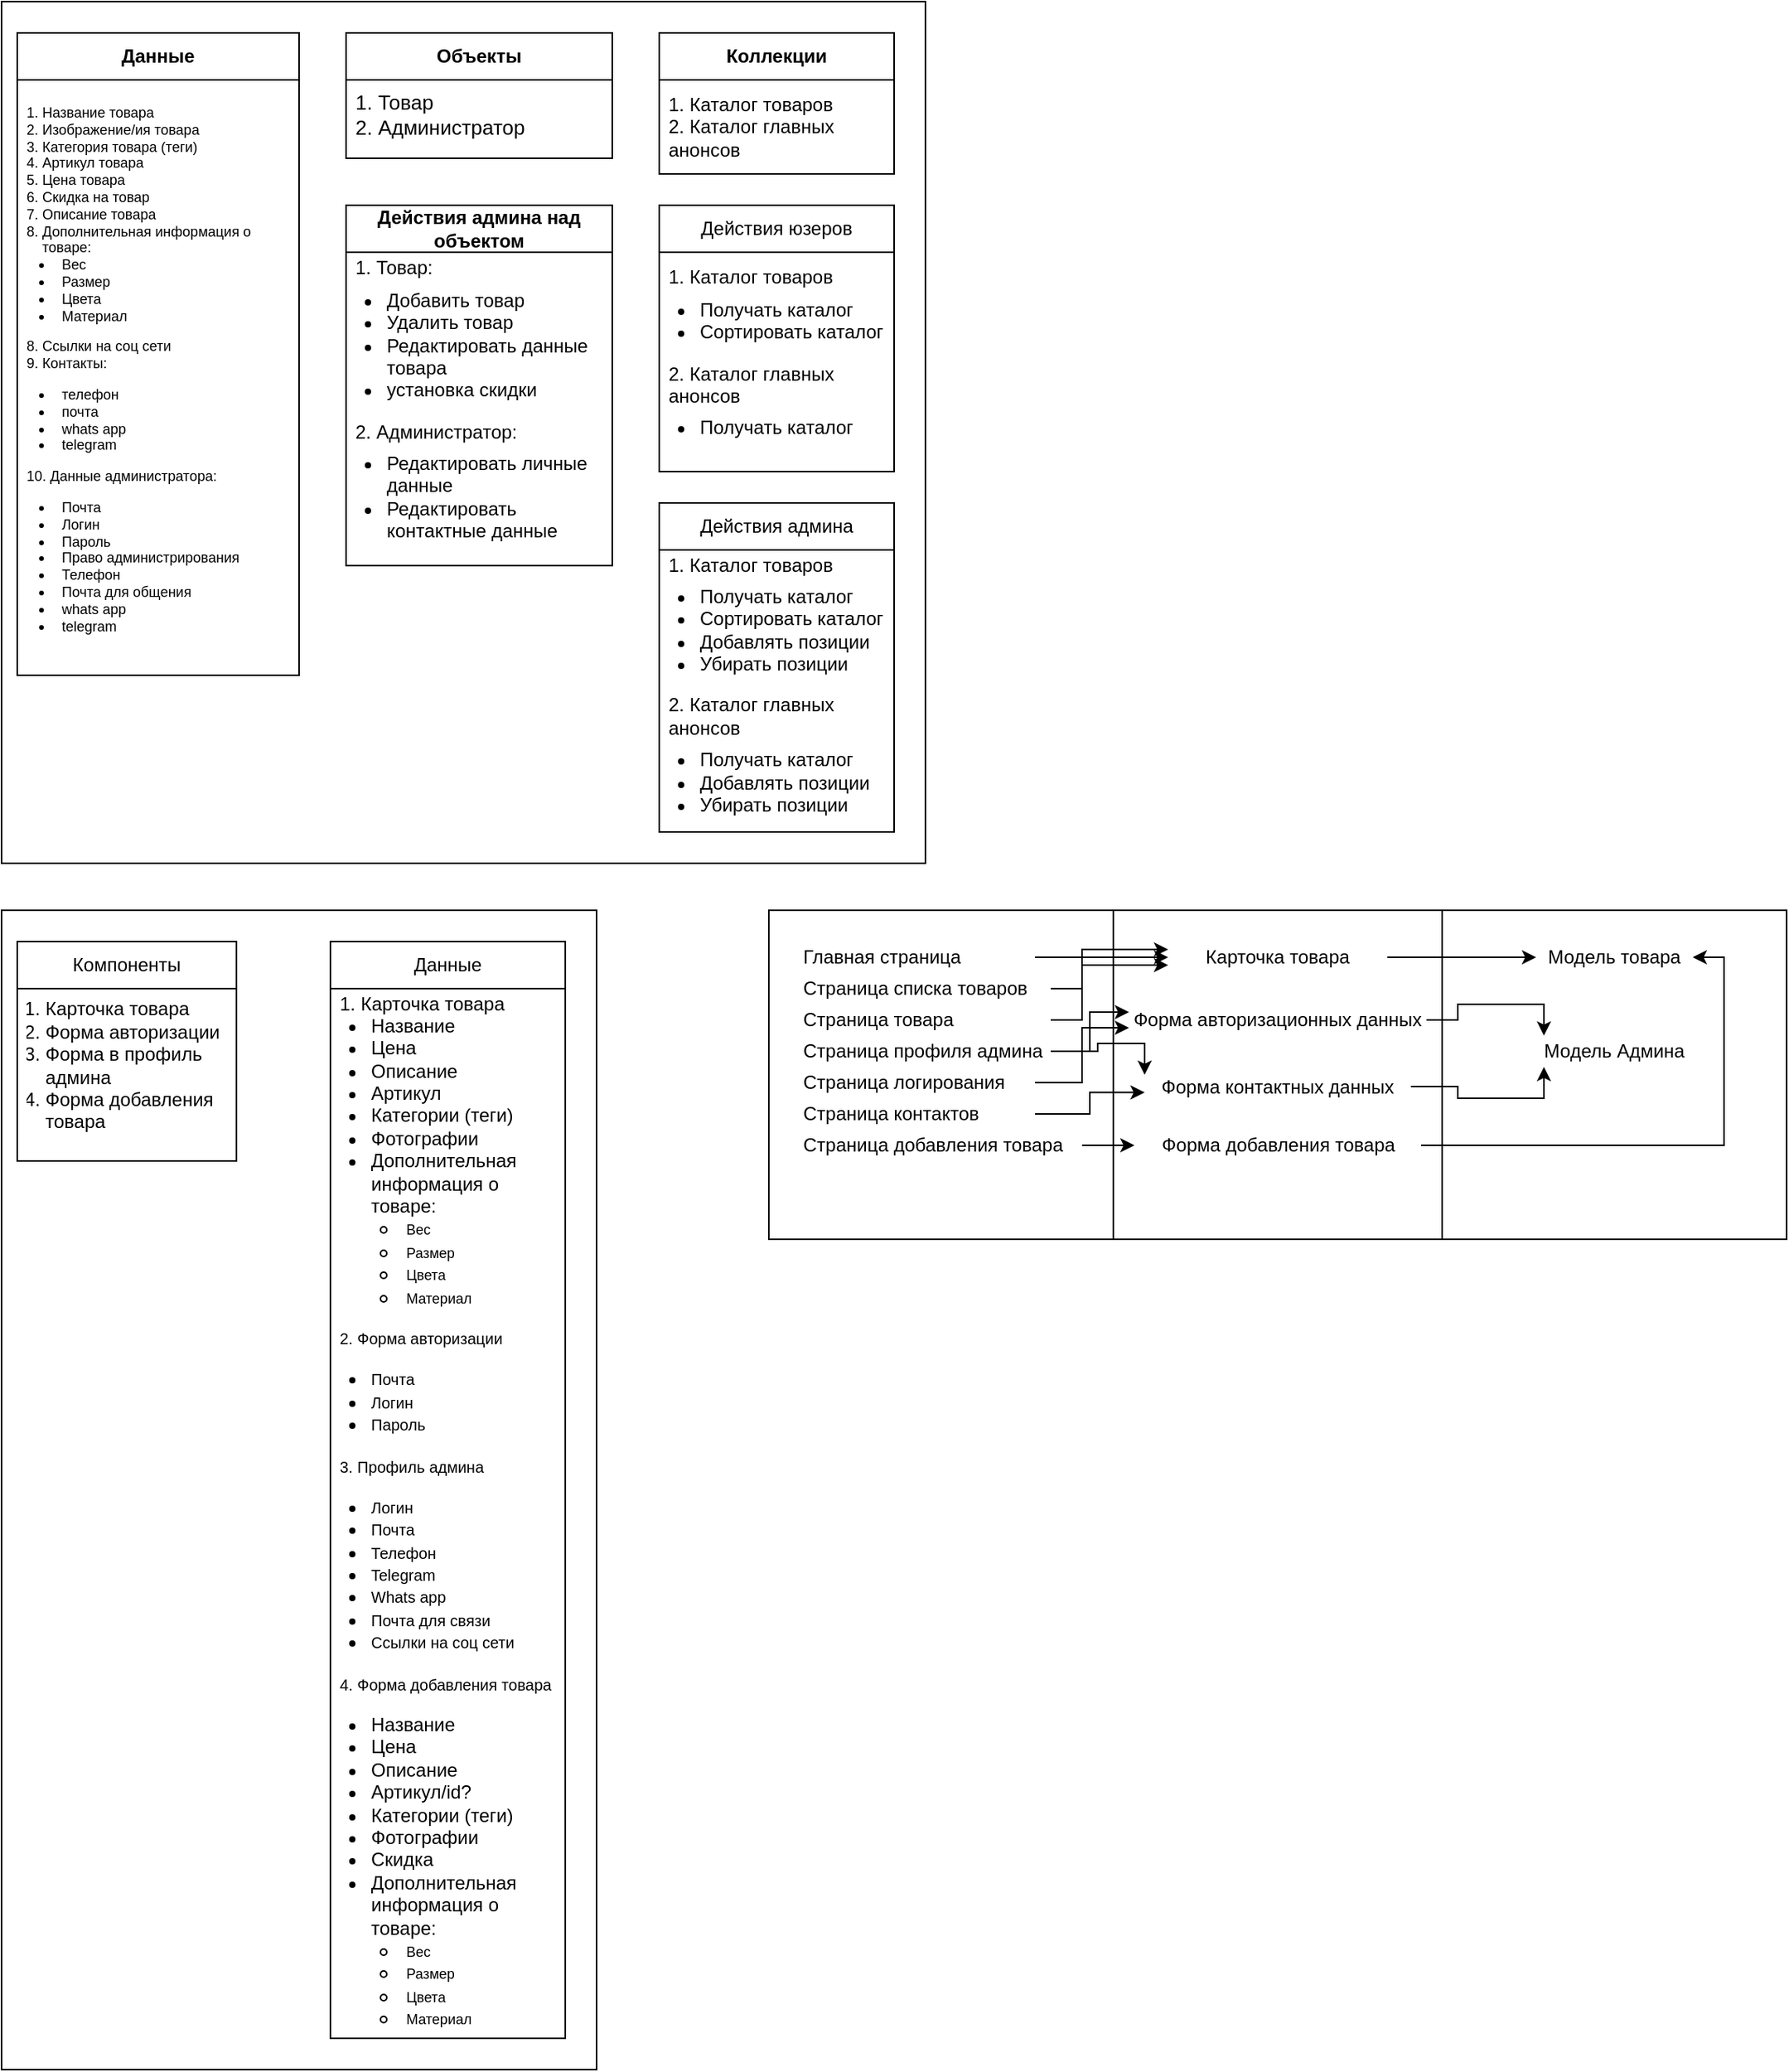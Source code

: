 <mxfile version="24.8.4">
  <diagram name="Страница — 1" id="TJOQguTnTOr0kiB2hh4c">
    <mxGraphModel dx="1155" dy="639" grid="1" gridSize="10" guides="1" tooltips="1" connect="1" arrows="1" fold="1" page="1" pageScale="1" pageWidth="827" pageHeight="1169" math="0" shadow="0">
      <root>
        <mxCell id="0" />
        <mxCell id="1" parent="0" />
        <mxCell id="9_OCXf4Tu1wS0NtNP51w-35" value="" style="rounded=0;whiteSpace=wrap;html=1;" vertex="1" parent="1">
          <mxGeometry x="10" y="70" width="590" height="550" as="geometry" />
        </mxCell>
        <mxCell id="9_OCXf4Tu1wS0NtNP51w-33" value="" style="rounded=0;whiteSpace=wrap;html=1;" vertex="1" parent="1">
          <mxGeometry x="10" y="650" width="380" height="740" as="geometry" />
        </mxCell>
        <mxCell id="9_OCXf4Tu1wS0NtNP51w-1" value="&lt;b&gt;Данные&lt;/b&gt;" style="swimlane;fontStyle=0;childLayout=stackLayout;horizontal=1;startSize=30;horizontalStack=0;resizeParent=1;resizeParentMax=0;resizeLast=0;collapsible=1;marginBottom=0;whiteSpace=wrap;html=1;" vertex="1" parent="1">
          <mxGeometry x="20" y="90" width="180" height="410" as="geometry">
            <mxRectangle x="20" y="90" width="90" height="30" as="alternateBounds" />
          </mxGeometry>
        </mxCell>
        <mxCell id="9_OCXf4Tu1wS0NtNP51w-2" value="&lt;p style=&quot;font-size: 8px;&quot;&gt;&lt;/p&gt;&lt;ol style=&quot;padding-left: 10px; padding-bottom: 0px; margin-bottom: 0px; font-size: 9px;&quot;&gt;&lt;li&gt;&lt;font style=&quot;font-size: 9px;&quot;&gt;Название товара&lt;/font&gt;&lt;/li&gt;&lt;li&gt;&lt;font style=&quot;font-size: 9px;&quot;&gt;Изображение/ия товара&lt;/font&gt;&lt;/li&gt;&lt;li&gt;&lt;font style=&quot;font-size: 9px;&quot;&gt;Категория товара (теги)&lt;/font&gt;&lt;/li&gt;&lt;li&gt;&lt;font style=&quot;font-size: 9px;&quot;&gt;Артикул товара&lt;/font&gt;&lt;/li&gt;&lt;li&gt;&lt;font style=&quot;font-size: 9px;&quot;&gt;Цена товара&lt;/font&gt;&lt;/li&gt;&lt;li&gt;&lt;font style=&quot;font-size: 9px;&quot;&gt;Скидка на товар&lt;/font&gt;&lt;/li&gt;&lt;li&gt;&lt;font style=&quot;font-size: 9px;&quot;&gt;Описание товара&lt;/font&gt;&lt;/li&gt;&lt;li&gt;&lt;font style=&quot;font-size: 9px;&quot;&gt;Дополнительная информация о товаре:&lt;/font&gt;&lt;/li&gt;&lt;/ol&gt;&lt;ul style=&quot;padding-left: 20px; margin-top: 0px; margin-left: 0px; font-size: 9px;&quot;&gt;&lt;li&gt;&lt;font style=&quot;font-size: 9px;&quot;&gt;&amp;nbsp;Вес&lt;/font&gt;&lt;/li&gt;&lt;li&gt;&lt;font style=&quot;font-size: 9px;&quot;&gt;&amp;nbsp;Размер&lt;/font&gt;&lt;/li&gt;&lt;li&gt;&lt;font style=&quot;font-size: 9px;&quot;&gt;&amp;nbsp;Цвета&lt;/font&gt;&lt;/li&gt;&lt;li&gt;&lt;font style=&quot;font-size: 9px;&quot;&gt;&amp;nbsp;Материал&lt;/font&gt;&lt;/li&gt;&lt;/ul&gt;&lt;font style=&quot;font-size: 9px;&quot;&gt;&lt;span style=&quot;background-color: initial;&quot;&gt;8. Ссылки на соц сети&lt;/span&gt;&lt;br&gt;&lt;span style=&quot;background-color: initial;&quot;&gt;9. Контакты:&lt;/span&gt;&lt;br&gt;&lt;/font&gt;&lt;p style=&quot;font-size: 9px;&quot;&gt;&lt;/p&gt;&lt;p style=&quot;line-height: 120%; font-size: 9px;&quot;&gt;&lt;/p&gt;&lt;ul style=&quot;padding-left: 20px; margin-top: 0px; margin-bottom: 0px; line-height: 120%; font-size: 9px;&quot;&gt;&lt;li&gt;&lt;font style=&quot;font-size: 9px;&quot;&gt;&amp;nbsp;телефон&lt;/font&gt;&lt;/li&gt;&lt;li&gt;&lt;font style=&quot;font-size: 9px;&quot;&gt;&amp;nbsp;почта&lt;/font&gt;&lt;/li&gt;&lt;li&gt;&lt;font style=&quot;font-size: 9px;&quot;&gt;&amp;nbsp;whats app&lt;/font&gt;&lt;/li&gt;&lt;li&gt;&lt;font style=&quot;font-size: 9px;&quot;&gt;&amp;nbsp;telegram&lt;/font&gt;&lt;/li&gt;&lt;/ul&gt;&lt;p style=&quot;font-size: 9px;&quot;&gt;&lt;/p&gt;&lt;p style=&quot;font-size: 9px;&quot;&gt;&lt;font style=&quot;font-size: 9px;&quot;&gt;10. Данные администратора:&lt;/font&gt;&lt;/p&gt;&lt;p style=&quot;font-size: 9px;&quot;&gt;&lt;/p&gt;&lt;ul style=&quot;padding-left: 20px; font-size: 9px;&quot;&gt;&lt;li&gt;&lt;font style=&quot;font-size: 9px;&quot;&gt;&amp;nbsp;Почта&lt;/font&gt;&lt;/li&gt;&lt;li&gt;&lt;font style=&quot;font-size: 9px;&quot;&gt;&amp;nbsp;Логин&lt;/font&gt;&lt;/li&gt;&lt;li&gt;&lt;font style=&quot;font-size: 9px;&quot;&gt;&amp;nbsp;Пароль&lt;/font&gt;&lt;/li&gt;&lt;li&gt;&amp;nbsp;Право администрирования&amp;nbsp;&lt;/li&gt;&lt;li&gt;&lt;font style=&quot;font-size: 9px;&quot;&gt;&amp;nbsp;Телефон&lt;/font&gt;&lt;/li&gt;&lt;li&gt;&lt;font style=&quot;font-size: 9px;&quot;&gt;&amp;nbsp;Почта для общения&lt;/font&gt;&lt;/li&gt;&lt;li&gt;&lt;font style=&quot;font-size: 9px;&quot;&gt;&amp;nbsp;whats app&lt;/font&gt;&lt;/li&gt;&lt;li&gt;&lt;font style=&quot;font-size: 9px;&quot;&gt;&amp;nbsp;telegram&lt;/font&gt;&lt;/li&gt;&lt;/ul&gt;&lt;p&gt;&lt;/p&gt;" style="text;strokeColor=none;fillColor=none;align=left;verticalAlign=top;spacingLeft=4;spacingRight=4;overflow=hidden;points=[[0,0.5],[1,0.5]];portConstraint=eastwest;rotatable=0;whiteSpace=wrap;html=1;fontSize=8;" vertex="1" parent="9_OCXf4Tu1wS0NtNP51w-1">
          <mxGeometry y="30" width="180" height="380" as="geometry" />
        </mxCell>
        <mxCell id="9_OCXf4Tu1wS0NtNP51w-5" value="&lt;b&gt;Объекты&lt;/b&gt;" style="swimlane;fontStyle=0;childLayout=stackLayout;horizontal=1;startSize=30;horizontalStack=0;resizeParent=1;resizeParentMax=0;resizeLast=0;collapsible=1;marginBottom=0;whiteSpace=wrap;html=1;align=center;" vertex="1" parent="1">
          <mxGeometry x="230" y="90" width="170" height="80" as="geometry" />
        </mxCell>
        <mxCell id="9_OCXf4Tu1wS0NtNP51w-6" value="&lt;span style=&quot;background-color: initial; font-size: 13px;&quot;&gt;1. Товар&lt;/span&gt;&lt;br style=&quot;font-size: 13px;&quot;&gt;&lt;span style=&quot;background-color: initial; font-size: 13px;&quot;&gt;2. Администратор&lt;/span&gt;" style="text;strokeColor=none;fillColor=none;align=left;verticalAlign=top;spacingLeft=4;spacingRight=4;overflow=hidden;points=[[0,0.5],[1,0.5]];portConstraint=eastwest;rotatable=0;whiteSpace=wrap;html=1;fontSize=13;" vertex="1" parent="9_OCXf4Tu1wS0NtNP51w-5">
          <mxGeometry y="30" width="170" height="50" as="geometry" />
        </mxCell>
        <mxCell id="9_OCXf4Tu1wS0NtNP51w-9" value="&lt;b&gt;Коллекции&lt;/b&gt;" style="swimlane;fontStyle=0;childLayout=stackLayout;horizontal=1;startSize=30;horizontalStack=0;resizeParent=1;resizeParentMax=0;resizeLast=0;collapsible=1;marginBottom=0;whiteSpace=wrap;html=1;" vertex="1" parent="1">
          <mxGeometry x="430" y="90" width="150" height="90" as="geometry" />
        </mxCell>
        <mxCell id="9_OCXf4Tu1wS0NtNP51w-10" value="1. Каталог товаров&lt;div&gt;2. Каталог главных анонсов&lt;/div&gt;" style="text;strokeColor=none;fillColor=none;align=left;verticalAlign=middle;spacingLeft=4;spacingRight=4;overflow=hidden;points=[[0,0.5],[1,0.5]];portConstraint=eastwest;rotatable=0;whiteSpace=wrap;html=1;" vertex="1" parent="9_OCXf4Tu1wS0NtNP51w-9">
          <mxGeometry y="30" width="150" height="60" as="geometry" />
        </mxCell>
        <mxCell id="9_OCXf4Tu1wS0NtNP51w-13" value="&lt;b&gt;Действия админа над объектом&lt;/b&gt;" style="swimlane;fontStyle=0;childLayout=stackLayout;horizontal=1;startSize=30;horizontalStack=0;resizeParent=1;resizeParentMax=0;resizeLast=0;collapsible=1;marginBottom=0;whiteSpace=wrap;html=1;" vertex="1" parent="1">
          <mxGeometry x="230" y="200" width="170" height="230" as="geometry" />
        </mxCell>
        <mxCell id="9_OCXf4Tu1wS0NtNP51w-14" value="&lt;span style=&quot;background-color: initial;&quot;&gt;1. Товар:&lt;/span&gt;&lt;div&gt;&lt;ul style=&quot;padding-left: 20px; margin-top: 6px;&quot;&gt;&lt;li&gt;Добавить товар&lt;/li&gt;&lt;li&gt;Удалить товар&lt;/li&gt;&lt;li&gt;Редактировать данные товара&lt;/li&gt;&lt;li&gt;установка скидки&lt;/li&gt;&lt;/ul&gt;2. Администратор:&lt;/div&gt;&lt;div&gt;&lt;ul style=&quot;padding-left: 20px; margin-top: 6px;&quot;&gt;&lt;li&gt;Редактировать личные данные&lt;/li&gt;&lt;li&gt;Редактировать контактные данные&amp;nbsp;&lt;/li&gt;&lt;/ul&gt;&lt;/div&gt;" style="text;strokeColor=none;fillColor=none;align=left;verticalAlign=middle;spacingLeft=4;spacingRight=4;overflow=hidden;points=[[0,0.5],[1,0.5]];portConstraint=eastwest;rotatable=0;whiteSpace=wrap;html=1;" vertex="1" parent="9_OCXf4Tu1wS0NtNP51w-13">
          <mxGeometry y="30" width="170" height="200" as="geometry" />
        </mxCell>
        <mxCell id="9_OCXf4Tu1wS0NtNP51w-17" value="Действия юзеров" style="swimlane;fontStyle=0;childLayout=stackLayout;horizontal=1;startSize=30;horizontalStack=0;resizeParent=1;resizeParentMax=0;resizeLast=0;collapsible=1;marginBottom=0;whiteSpace=wrap;html=1;" vertex="1" parent="1">
          <mxGeometry x="430" y="200" width="150" height="170" as="geometry" />
        </mxCell>
        <mxCell id="9_OCXf4Tu1wS0NtNP51w-20" value="1. Каталог товаров&lt;br&gt;&lt;ul style=&quot;padding-left: 20px; margin-top: 6px;&quot;&gt;&lt;li&gt;Получать каталог&lt;/li&gt;&lt;li&gt;Сортировать каталог&lt;/li&gt;&lt;/ul&gt;&lt;div&gt;2. Каталог главных анонсов&lt;/div&gt;&lt;div&gt;&lt;ul style=&quot;padding-left: 20px; margin-top: 6px;&quot;&gt;&lt;li&gt;Получать каталог&lt;/li&gt;&lt;/ul&gt;&lt;/div&gt;" style="text;strokeColor=none;fillColor=none;align=left;verticalAlign=middle;spacingLeft=4;spacingRight=4;overflow=hidden;points=[[0,0.5],[1,0.5]];portConstraint=eastwest;rotatable=0;whiteSpace=wrap;html=1;" vertex="1" parent="9_OCXf4Tu1wS0NtNP51w-17">
          <mxGeometry y="30" width="150" height="140" as="geometry" />
        </mxCell>
        <mxCell id="9_OCXf4Tu1wS0NtNP51w-21" value="Действия админа" style="swimlane;fontStyle=0;childLayout=stackLayout;horizontal=1;startSize=30;horizontalStack=0;resizeParent=1;resizeParentMax=0;resizeLast=0;collapsible=1;marginBottom=0;whiteSpace=wrap;html=1;" vertex="1" parent="1">
          <mxGeometry x="430" y="390" width="150" height="210" as="geometry" />
        </mxCell>
        <mxCell id="9_OCXf4Tu1wS0NtNP51w-22" value="1. Каталог товаров&lt;br&gt;&lt;ul style=&quot;padding-left: 20px; margin-top: 6px;&quot;&gt;&lt;li&gt;Получать каталог&lt;/li&gt;&lt;li&gt;Сортировать каталог&lt;/li&gt;&lt;li&gt;Добавлять позиции&lt;/li&gt;&lt;li&gt;Убирать позиции&lt;/li&gt;&lt;/ul&gt;&lt;div&gt;2. Каталог главных анонсов&lt;/div&gt;&lt;div&gt;&lt;ul style=&quot;padding-left: 20px; margin-top: 6px;&quot;&gt;&lt;li&gt;Получать каталог&lt;/li&gt;&lt;li&gt;Добавлять позиции&lt;/li&gt;&lt;li&gt;Убирать позиции&lt;/li&gt;&lt;/ul&gt;&lt;/div&gt;" style="text;strokeColor=none;fillColor=none;align=left;verticalAlign=middle;spacingLeft=4;spacingRight=4;overflow=hidden;points=[[0,0.5],[1,0.5]];portConstraint=eastwest;rotatable=0;whiteSpace=wrap;html=1;" vertex="1" parent="9_OCXf4Tu1wS0NtNP51w-21">
          <mxGeometry y="30" width="150" height="180" as="geometry" />
        </mxCell>
        <mxCell id="9_OCXf4Tu1wS0NtNP51w-25" value="Компоненты" style="swimlane;fontStyle=0;childLayout=stackLayout;horizontal=1;startSize=30;horizontalStack=0;resizeParent=1;resizeParentMax=0;resizeLast=0;collapsible=1;marginBottom=0;whiteSpace=wrap;html=1;" vertex="1" parent="1">
          <mxGeometry x="20" y="670" width="140" height="140" as="geometry" />
        </mxCell>
        <mxCell id="9_OCXf4Tu1wS0NtNP51w-26" value="&lt;ol style=&quot;padding-left: 12px; margin-top: 0px;&quot;&gt;&lt;li&gt;Карточка товара&lt;/li&gt;&lt;li&gt;Форма авторизации&lt;/li&gt;&lt;li&gt;Форма в профиль админа&lt;/li&gt;&lt;li&gt;Форма добавления товара&lt;/li&gt;&lt;/ol&gt;" style="text;strokeColor=none;fillColor=none;align=left;verticalAlign=middle;spacingLeft=4;spacingRight=4;overflow=hidden;points=[[0,0.5],[1,0.5]];portConstraint=eastwest;rotatable=0;whiteSpace=wrap;html=1;" vertex="1" parent="9_OCXf4Tu1wS0NtNP51w-25">
          <mxGeometry y="30" width="140" height="110" as="geometry" />
        </mxCell>
        <mxCell id="9_OCXf4Tu1wS0NtNP51w-29" value="Данные" style="swimlane;fontStyle=0;childLayout=stackLayout;horizontal=1;startSize=30;horizontalStack=0;resizeParent=1;resizeParentMax=0;resizeLast=0;collapsible=1;marginBottom=0;whiteSpace=wrap;html=1;" vertex="1" parent="1">
          <mxGeometry x="220" y="670" width="150" height="700" as="geometry" />
        </mxCell>
        <mxCell id="9_OCXf4Tu1wS0NtNP51w-32" value="1. Карточка товара&lt;div&gt;&lt;ul style=&quot;padding-left: 20px; margin-top: 0px;&quot;&gt;&lt;li&gt;Название&lt;/li&gt;&lt;li&gt;Цена&lt;/li&gt;&lt;li&gt;Описание&lt;/li&gt;&lt;li&gt;Артикул&lt;/li&gt;&lt;li&gt;Категории (теги)&lt;/li&gt;&lt;li&gt;Фотографии&lt;/li&gt;&lt;li&gt;Дополнительная информация о товаре:&lt;/li&gt;&lt;ul style=&quot;padding-left: 20px;&quot;&gt;&lt;li&gt;&lt;span style=&quot;background-color: initial; font-size: 9px;&quot;&gt;&amp;nbsp;Вес&lt;/span&gt;&lt;/li&gt;&lt;li&gt;&lt;span style=&quot;background-color: initial; font-size: 9px;&quot;&gt;&amp;nbsp;Размер&lt;/span&gt;&lt;/li&gt;&lt;li&gt;&lt;span style=&quot;background-color: initial; font-size: 9px;&quot;&gt;&amp;nbsp;Цвета&lt;/span&gt;&lt;/li&gt;&lt;li&gt;&lt;span style=&quot;background-color: initial; font-size: 9px;&quot;&gt;&amp;nbsp;Материал&lt;/span&gt;&lt;/li&gt;&lt;/ul&gt;&lt;/ul&gt;&lt;div&gt;&lt;font size=&quot;1&quot;&gt;2. Форма авторизации&lt;/font&gt;&lt;/div&gt;&lt;/div&gt;&lt;div&gt;&lt;ul style=&quot;padding-left: 20px;&quot;&gt;&lt;li&gt;&lt;font size=&quot;1&quot;&gt;Почта&lt;/font&gt;&lt;/li&gt;&lt;li&gt;&lt;font size=&quot;1&quot;&gt;Логин&lt;/font&gt;&lt;/li&gt;&lt;li&gt;&lt;font size=&quot;1&quot;&gt;Пароль&lt;/font&gt;&lt;/li&gt;&lt;/ul&gt;&lt;div&gt;&lt;font size=&quot;1&quot;&gt;3. Профиль админа&lt;/font&gt;&lt;/div&gt;&lt;/div&gt;&lt;div&gt;&lt;ul style=&quot;padding-left: 20px;&quot;&gt;&lt;li&gt;&lt;font size=&quot;1&quot;&gt;Логин&lt;/font&gt;&lt;/li&gt;&lt;li&gt;&lt;font size=&quot;1&quot;&gt;Почта&lt;/font&gt;&lt;/li&gt;&lt;li&gt;&lt;font size=&quot;1&quot;&gt;Телефон&lt;/font&gt;&lt;/li&gt;&lt;li&gt;&lt;font size=&quot;1&quot;&gt;Telegram&lt;/font&gt;&lt;/li&gt;&lt;li&gt;&lt;font size=&quot;1&quot;&gt;Whats app&lt;/font&gt;&lt;/li&gt;&lt;li&gt;&lt;font size=&quot;1&quot;&gt;Почта для связи&lt;/font&gt;&lt;/li&gt;&lt;li&gt;&lt;font size=&quot;1&quot;&gt;Ссылки на соц сети&lt;/font&gt;&lt;/li&gt;&lt;/ul&gt;&lt;div&gt;&lt;font size=&quot;1&quot;&gt;4. Форма добавления товара&lt;/font&gt;&lt;/div&gt;&lt;/div&gt;&lt;div&gt;&lt;ul style=&quot;padding-left: 20px;&quot;&gt;&lt;li&gt;Название&lt;/li&gt;&lt;li&gt;Цена&lt;/li&gt;&lt;li&gt;Описание&lt;/li&gt;&lt;li&gt;Артикул/id?&lt;/li&gt;&lt;li&gt;Категории (теги)&lt;/li&gt;&lt;li&gt;Фотографии&lt;/li&gt;&lt;li&gt;Скидка&lt;/li&gt;&lt;li&gt;Дополнительная информация о товаре:&lt;/li&gt;&lt;ul style=&quot;padding-left: 20px;&quot;&gt;&lt;li&gt;&lt;span style=&quot;background-color: initial; font-size: 9px;&quot;&gt;&amp;nbsp;Вес&lt;/span&gt;&lt;/li&gt;&lt;li&gt;&lt;span style=&quot;background-color: initial; font-size: 9px;&quot;&gt;&amp;nbsp;Размер&lt;/span&gt;&lt;/li&gt;&lt;li&gt;&lt;span style=&quot;background-color: initial; font-size: 9px;&quot;&gt;&amp;nbsp;Цвета&lt;/span&gt;&lt;/li&gt;&lt;li&gt;&lt;span style=&quot;background-color: initial; font-size: 9px;&quot;&gt;&amp;nbsp;Материал&lt;/span&gt;&lt;/li&gt;&lt;/ul&gt;&lt;/ul&gt;&lt;/div&gt;" style="text;strokeColor=none;fillColor=none;align=left;verticalAlign=middle;spacingLeft=4;spacingRight=4;overflow=hidden;points=[[0,0.5],[1,0.5]];portConstraint=eastwest;rotatable=0;whiteSpace=wrap;html=1;" vertex="1" parent="9_OCXf4Tu1wS0NtNP51w-29">
          <mxGeometry y="30" width="150" height="670" as="geometry" />
        </mxCell>
        <mxCell id="9_OCXf4Tu1wS0NtNP51w-38" value="" style="rounded=0;whiteSpace=wrap;html=1;" vertex="1" parent="1">
          <mxGeometry x="500" y="650" width="650" height="210" as="geometry" />
        </mxCell>
        <mxCell id="9_OCXf4Tu1wS0NtNP51w-39" value="" style="rounded=0;whiteSpace=wrap;html=1;align=left;" vertex="1" parent="1">
          <mxGeometry x="500" y="650" width="220" height="210" as="geometry" />
        </mxCell>
        <mxCell id="9_OCXf4Tu1wS0NtNP51w-40" value="" style="rounded=0;whiteSpace=wrap;html=1;" vertex="1" parent="1">
          <mxGeometry x="930" y="650" width="220" height="210" as="geometry" />
        </mxCell>
        <mxCell id="9_OCXf4Tu1wS0NtNP51w-60" style="edgeStyle=orthogonalEdgeStyle;rounded=0;orthogonalLoop=1;jettySize=auto;html=1;entryX=0;entryY=0.25;entryDx=0;entryDy=0;" edge="1" parent="1" source="9_OCXf4Tu1wS0NtNP51w-42" target="9_OCXf4Tu1wS0NtNP51w-49">
          <mxGeometry relative="1" as="geometry" />
        </mxCell>
        <mxCell id="9_OCXf4Tu1wS0NtNP51w-61" style="edgeStyle=orthogonalEdgeStyle;rounded=0;orthogonalLoop=1;jettySize=auto;html=1;entryX=0;entryY=0;entryDx=0;entryDy=0;" edge="1" parent="1" source="9_OCXf4Tu1wS0NtNP51w-42" target="9_OCXf4Tu1wS0NtNP51w-52">
          <mxGeometry relative="1" as="geometry" />
        </mxCell>
        <mxCell id="9_OCXf4Tu1wS0NtNP51w-42" value="&lt;span style=&quot;background-color: initial;&quot;&gt;Страница профиля админа&lt;/span&gt;" style="text;html=1;align=left;verticalAlign=middle;whiteSpace=wrap;rounded=0;" vertex="1" parent="1">
          <mxGeometry x="520" y="730" width="160" height="20" as="geometry" />
        </mxCell>
        <mxCell id="9_OCXf4Tu1wS0NtNP51w-64" style="edgeStyle=orthogonalEdgeStyle;rounded=0;orthogonalLoop=1;jettySize=auto;html=1;entryX=0;entryY=0.75;entryDx=0;entryDy=0;" edge="1" parent="1" source="9_OCXf4Tu1wS0NtNP51w-43" target="9_OCXf4Tu1wS0NtNP51w-49">
          <mxGeometry relative="1" as="geometry" />
        </mxCell>
        <mxCell id="9_OCXf4Tu1wS0NtNP51w-43" value="&lt;span style=&quot;&quot;&gt;Страница логирования&lt;/span&gt;" style="text;html=1;align=left;verticalAlign=middle;whiteSpace=wrap;rounded=0;" vertex="1" parent="1">
          <mxGeometry x="520" y="750" width="150" height="20" as="geometry" />
        </mxCell>
        <mxCell id="9_OCXf4Tu1wS0NtNP51w-59" style="edgeStyle=orthogonalEdgeStyle;rounded=0;orthogonalLoop=1;jettySize=auto;html=1;entryX=0;entryY=0.25;entryDx=0;entryDy=0;" edge="1" parent="1" source="9_OCXf4Tu1wS0NtNP51w-44" target="9_OCXf4Tu1wS0NtNP51w-47">
          <mxGeometry relative="1" as="geometry">
            <Array as="points">
              <mxPoint x="700" y="720" />
              <mxPoint x="700" y="675" />
            </Array>
          </mxGeometry>
        </mxCell>
        <mxCell id="9_OCXf4Tu1wS0NtNP51w-44" value="&lt;span style=&quot;background-color: initial;&quot;&gt;Страница товара&lt;/span&gt;" style="text;html=1;align=left;verticalAlign=middle;whiteSpace=wrap;rounded=0;" vertex="1" parent="1">
          <mxGeometry x="520" y="710" width="160" height="20" as="geometry" />
        </mxCell>
        <mxCell id="9_OCXf4Tu1wS0NtNP51w-58" style="edgeStyle=orthogonalEdgeStyle;rounded=0;orthogonalLoop=1;jettySize=auto;html=1;entryX=0;entryY=0.75;entryDx=0;entryDy=0;" edge="1" parent="1" source="9_OCXf4Tu1wS0NtNP51w-45" target="9_OCXf4Tu1wS0NtNP51w-47">
          <mxGeometry relative="1" as="geometry">
            <Array as="points">
              <mxPoint x="700" y="700" />
              <mxPoint x="700" y="685" />
            </Array>
          </mxGeometry>
        </mxCell>
        <mxCell id="9_OCXf4Tu1wS0NtNP51w-45" value="Страница списка товаров" style="text;html=1;align=left;verticalAlign=middle;whiteSpace=wrap;rounded=0;" vertex="1" parent="1">
          <mxGeometry x="520" y="690" width="160" height="20" as="geometry" />
        </mxCell>
        <mxCell id="9_OCXf4Tu1wS0NtNP51w-57" style="edgeStyle=orthogonalEdgeStyle;rounded=0;orthogonalLoop=1;jettySize=auto;html=1;entryX=0;entryY=0.5;entryDx=0;entryDy=0;" edge="1" parent="1" source="9_OCXf4Tu1wS0NtNP51w-46" target="9_OCXf4Tu1wS0NtNP51w-47">
          <mxGeometry relative="1" as="geometry" />
        </mxCell>
        <mxCell id="9_OCXf4Tu1wS0NtNP51w-46" value="Главная страница" style="text;html=1;align=left;verticalAlign=middle;whiteSpace=wrap;rounded=0;" vertex="1" parent="1">
          <mxGeometry x="520" y="670" width="150" height="20" as="geometry" />
        </mxCell>
        <mxCell id="9_OCXf4Tu1wS0NtNP51w-66" style="edgeStyle=orthogonalEdgeStyle;rounded=0;orthogonalLoop=1;jettySize=auto;html=1;entryX=0;entryY=0.5;entryDx=0;entryDy=0;" edge="1" parent="1" source="9_OCXf4Tu1wS0NtNP51w-47" target="9_OCXf4Tu1wS0NtNP51w-48">
          <mxGeometry relative="1" as="geometry" />
        </mxCell>
        <mxCell id="9_OCXf4Tu1wS0NtNP51w-47" value="Карточка товара" style="text;html=1;align=center;verticalAlign=middle;whiteSpace=wrap;rounded=0;" vertex="1" parent="1">
          <mxGeometry x="755" y="670" width="140" height="20" as="geometry" />
        </mxCell>
        <mxCell id="9_OCXf4Tu1wS0NtNP51w-48" value="Модель товара" style="text;html=1;align=center;verticalAlign=middle;whiteSpace=wrap;rounded=0;" vertex="1" parent="1">
          <mxGeometry x="990" y="670" width="100" height="20" as="geometry" />
        </mxCell>
        <mxCell id="9_OCXf4Tu1wS0NtNP51w-67" style="edgeStyle=orthogonalEdgeStyle;rounded=0;orthogonalLoop=1;jettySize=auto;html=1;entryX=0.25;entryY=0;entryDx=0;entryDy=0;" edge="1" parent="1" source="9_OCXf4Tu1wS0NtNP51w-49" target="9_OCXf4Tu1wS0NtNP51w-50">
          <mxGeometry relative="1" as="geometry" />
        </mxCell>
        <mxCell id="9_OCXf4Tu1wS0NtNP51w-49" value="Форма авторизационных данных" style="text;html=1;align=center;verticalAlign=middle;whiteSpace=wrap;rounded=0;" vertex="1" parent="1">
          <mxGeometry x="730" y="710" width="190" height="20" as="geometry" />
        </mxCell>
        <mxCell id="9_OCXf4Tu1wS0NtNP51w-50" value="Модель Админа" style="text;html=1;align=center;verticalAlign=middle;whiteSpace=wrap;rounded=0;" vertex="1" parent="1">
          <mxGeometry x="950" y="730" width="180" height="20" as="geometry" />
        </mxCell>
        <mxCell id="9_OCXf4Tu1wS0NtNP51w-68" style="edgeStyle=orthogonalEdgeStyle;rounded=0;orthogonalLoop=1;jettySize=auto;html=1;entryX=0.25;entryY=1;entryDx=0;entryDy=0;" edge="1" parent="1" source="9_OCXf4Tu1wS0NtNP51w-52" target="9_OCXf4Tu1wS0NtNP51w-50">
          <mxGeometry relative="1" as="geometry">
            <Array as="points">
              <mxPoint x="940" y="763" />
              <mxPoint x="940" y="770" />
              <mxPoint x="995" y="770" />
            </Array>
          </mxGeometry>
        </mxCell>
        <mxCell id="9_OCXf4Tu1wS0NtNP51w-52" value="Форма контактных данных" style="text;html=1;align=center;verticalAlign=middle;whiteSpace=wrap;rounded=0;" vertex="1" parent="1">
          <mxGeometry x="740" y="755" width="170" height="15" as="geometry" />
        </mxCell>
        <mxCell id="9_OCXf4Tu1wS0NtNP51w-65" style="edgeStyle=orthogonalEdgeStyle;rounded=0;orthogonalLoop=1;jettySize=auto;html=1;entryX=0;entryY=0.75;entryDx=0;entryDy=0;" edge="1" parent="1" source="9_OCXf4Tu1wS0NtNP51w-53" target="9_OCXf4Tu1wS0NtNP51w-52">
          <mxGeometry relative="1" as="geometry" />
        </mxCell>
        <mxCell id="9_OCXf4Tu1wS0NtNP51w-53" value="&lt;span style=&quot;&quot;&gt;Страница контактов&lt;/span&gt;" style="text;html=1;align=left;verticalAlign=middle;whiteSpace=wrap;rounded=0;" vertex="1" parent="1">
          <mxGeometry x="520" y="770" width="150" height="20" as="geometry" />
        </mxCell>
        <mxCell id="9_OCXf4Tu1wS0NtNP51w-72" style="edgeStyle=orthogonalEdgeStyle;rounded=0;orthogonalLoop=1;jettySize=auto;html=1;" edge="1" parent="1" source="9_OCXf4Tu1wS0NtNP51w-70" target="9_OCXf4Tu1wS0NtNP51w-71">
          <mxGeometry relative="1" as="geometry" />
        </mxCell>
        <mxCell id="9_OCXf4Tu1wS0NtNP51w-70" value="&lt;span style=&quot;&quot;&gt;Страница добавления товара&lt;/span&gt;" style="text;html=1;align=left;verticalAlign=middle;whiteSpace=wrap;rounded=0;" vertex="1" parent="1">
          <mxGeometry x="520" y="790" width="180" height="20" as="geometry" />
        </mxCell>
        <mxCell id="9_OCXf4Tu1wS0NtNP51w-73" style="edgeStyle=orthogonalEdgeStyle;rounded=0;orthogonalLoop=1;jettySize=auto;html=1;entryX=1;entryY=0.5;entryDx=0;entryDy=0;" edge="1" parent="1" source="9_OCXf4Tu1wS0NtNP51w-71" target="9_OCXf4Tu1wS0NtNP51w-48">
          <mxGeometry relative="1" as="geometry" />
        </mxCell>
        <mxCell id="9_OCXf4Tu1wS0NtNP51w-71" value="&lt;span style=&quot;text-align: left; background-color: initial;&quot;&gt;Форма добавления товара&lt;/span&gt;" style="text;html=1;align=center;verticalAlign=middle;whiteSpace=wrap;rounded=0;" vertex="1" parent="1">
          <mxGeometry x="733.5" y="785" width="183" height="30" as="geometry" />
        </mxCell>
      </root>
    </mxGraphModel>
  </diagram>
</mxfile>
